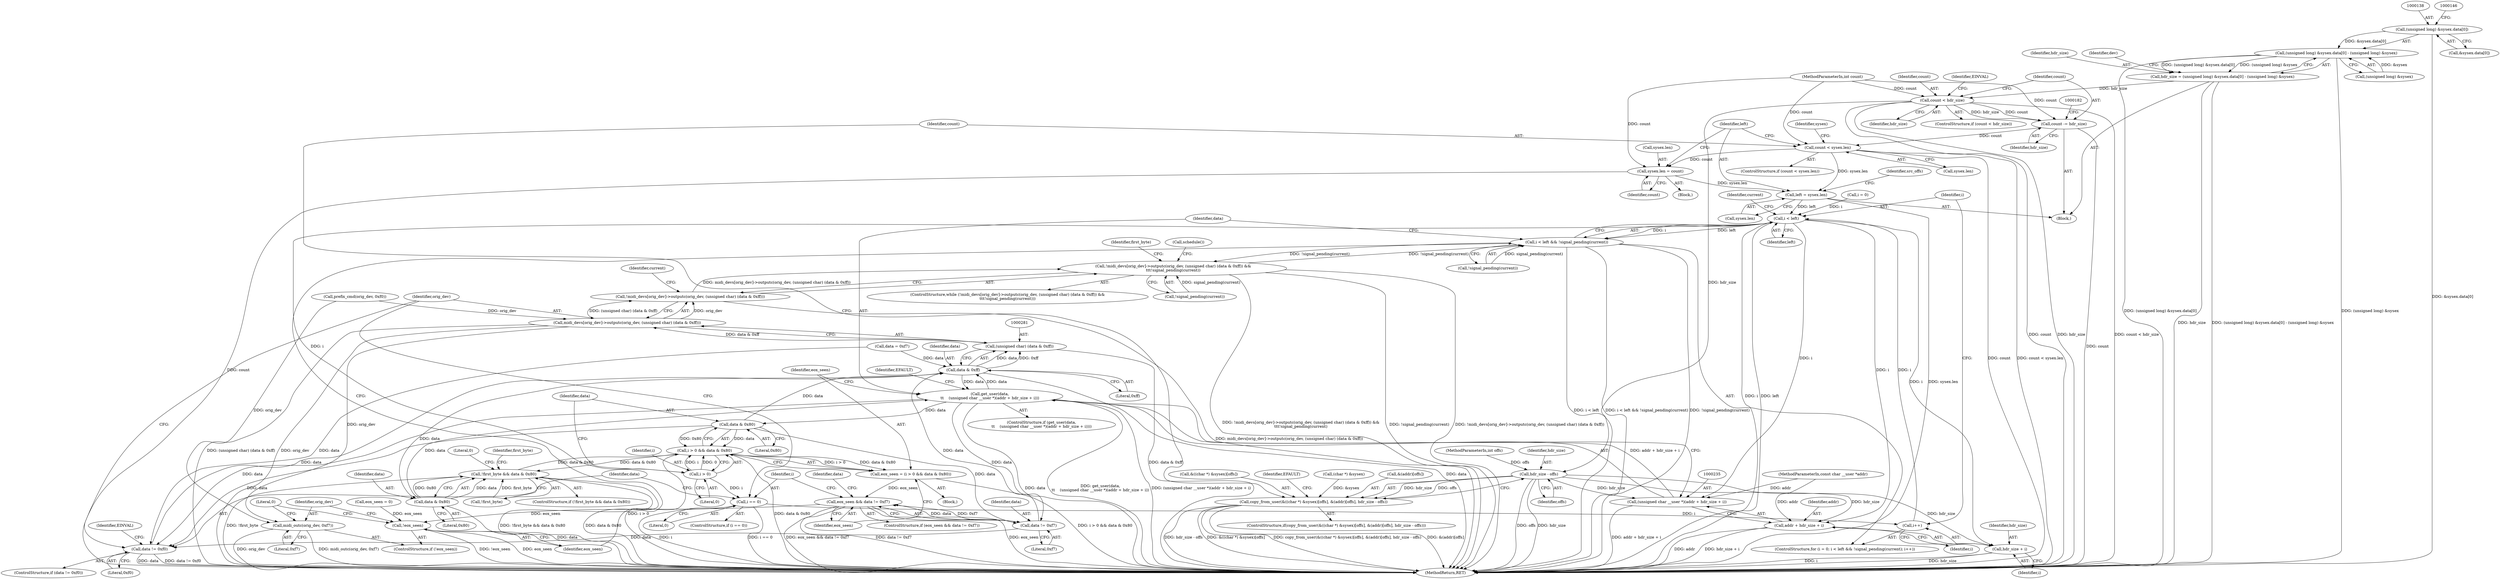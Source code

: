 digraph "1_linux_b769f49463711205d57286e64cf535ed4daf59e9@array" {
"1000137" [label="(Call,(unsigned long) &sysex.data[0])"];
"1000136" [label="(Call,(unsigned long) &sysex.data[0] - (unsigned long) &sysex)"];
"1000134" [label="(Call,hdr_size = (unsigned long) &sysex.data[0] - (unsigned long) &sysex)"];
"1000167" [label="(Call,count < hdr_size)"];
"1000174" [label="(Call,count -= hdr_size)"];
"1000197" [label="(Call,count < sysex.len)"];
"1000203" [label="(Call,sysex.len = count)"];
"1000208" [label="(Call,left = sysex.len)"];
"1000221" [label="(Call,i < left)"];
"1000220" [label="(Call,i < left && !signal_pending(current))"];
"1000276" [label="(Call,!midi_devs[orig_dev]->outputc(orig_dev, (unsigned char) (data & 0xff)) &&\n\t\t\t!signal_pending(current))"];
"1000234" [label="(Call,(unsigned char __user *)(addr + hdr_size + i))"];
"1000232" [label="(Call,get_user(data,\n\t\t    (unsigned char __user *)(addr + hdr_size + i)))"];
"1000250" [label="(Call,data & 0x80)"];
"1000246" [label="(Call,i > 0 && data & 0x80)"];
"1000244" [label="(Call,eox_seen = (i > 0 && data & 0x80))"];
"1000254" [label="(Call,eox_seen && data != 0xf7)"];
"1000302" [label="(Call,!eox_seen)"];
"1000290" [label="(Call,!first_byte && data & 0x80)"];
"1000256" [label="(Call,data != 0xf7)"];
"1000268" [label="(Call,data != 0xf0)"];
"1000282" [label="(Call,data & 0xff)"];
"1000280" [label="(Call,(unsigned char) (data & 0xff))"];
"1000278" [label="(Call,midi_devs[orig_dev]->outputc(orig_dev, (unsigned char) (data & 0xff)))"];
"1000277" [label="(Call,!midi_devs[orig_dev]->outputc(orig_dev, (unsigned char) (data & 0xff)))"];
"1000304" [label="(Call,midi_outc(orig_dev, 0xf7))"];
"1000293" [label="(Call,data & 0x80)"];
"1000236" [label="(Call,addr + hdr_size + i)"];
"1000238" [label="(Call,hdr_size + i)"];
"1000247" [label="(Call,i > 0)"];
"1000263" [label="(Call,i == 0)"];
"1000227" [label="(Call,i++)"];
"1000190" [label="(Call,hdr_size - offs)"];
"1000178" [label="(Call,copy_from_user(&((char *) &sysex)[offs], &(addr)[offs], hdr_size - offs))"];
"1000246" [label="(Call,i > 0 && data & 0x80)"];
"1000175" [label="(Identifier,count)"];
"1000244" [label="(Call,eox_seen = (i > 0 && data & 0x80))"];
"1000249" [label="(Literal,0)"];
"1000228" [label="(Identifier,i)"];
"1000195" [label="(Identifier,EFAULT)"];
"1000282" [label="(Call,data & 0xff)"];
"1000153" [label="(Call,prefix_cmd(orig_dev, 0xf0))"];
"1000251" [label="(Identifier,data)"];
"1000267" [label="(ControlStructure,if (data != 0xf0))"];
"1000177" [label="(ControlStructure,if(copy_from_user(&((char *) &sysex)[offs], &(addr)[offs], hdr_size - offs)))"];
"1000258" [label="(Literal,0xf7)"];
"1000150" [label="(Identifier,dev)"];
"1000216" [label="(ControlStructure,for (i = 0; i < left && !signal_pending(current); i++))"];
"1000257" [label="(Identifier,data)"];
"1000239" [label="(Identifier,hdr_size)"];
"1000192" [label="(Identifier,offs)"];
"1000169" [label="(Identifier,hdr_size)"];
"1000112" [label="(Block,)"];
"1000280" [label="(Call,(unsigned char) (data & 0xff))"];
"1000198" [label="(Identifier,count)"];
"1000297" [label="(Literal,0)"];
"1000145" [label="(Call,(unsigned long) &sysex)"];
"1000276" [label="(Call,!midi_devs[orig_dev]->outputc(orig_dev, (unsigned char) (data & 0xff)) &&\n\t\t\t!signal_pending(current))"];
"1000236" [label="(Call,addr + hdr_size + i)"];
"1000217" [label="(Call,i = 0)"];
"1000277" [label="(Call,!midi_devs[orig_dev]->outputc(orig_dev, (unsigned char) (data & 0xff)))"];
"1000166" [label="(ControlStructure,if (count < hdr_size))"];
"1000181" [label="(Call,(char *) &sysex)"];
"1000302" [label="(Call,!eox_seen)"];
"1000210" [label="(Call,sysex.len)"];
"1000226" [label="(Identifier,current)"];
"1000259" [label="(Call,data = 0xf7)"];
"1000108" [label="(MethodParameterIn,const char __user *addr)"];
"1000265" [label="(Literal,0)"];
"1000203" [label="(Call,sysex.len = count)"];
"1000135" [label="(Identifier,hdr_size)"];
"1000176" [label="(Identifier,hdr_size)"];
"1000284" [label="(Literal,0xff)"];
"1000233" [label="(Identifier,data)"];
"1000232" [label="(Call,get_user(data,\n\t\t    (unsigned char __user *)(addr + hdr_size + i)))"];
"1000209" [label="(Identifier,left)"];
"1000275" [label="(ControlStructure,while (!midi_devs[orig_dev]->outputc(orig_dev, (unsigned char) (data & 0xff)) &&\n\t\t\t!signal_pending(current)))"];
"1000240" [label="(Identifier,i)"];
"1000222" [label="(Identifier,i)"];
"1000260" [label="(Identifier,data)"];
"1000229" [label="(Block,)"];
"1000252" [label="(Literal,0x80)"];
"1000274" [label="(Identifier,EINVAL)"];
"1000134" [label="(Call,hdr_size = (unsigned long) &sysex.data[0] - (unsigned long) &sysex)"];
"1000220" [label="(Call,i < left && !signal_pending(current))"];
"1000305" [label="(Identifier,orig_dev)"];
"1000207" [label="(Identifier,count)"];
"1000238" [label="(Call,hdr_size + i)"];
"1000126" [label="(Call,eox_seen = 0)"];
"1000199" [label="(Call,sysex.len)"];
"1000303" [label="(Identifier,eox_seen)"];
"1000263" [label="(Call,i == 0)"];
"1000214" [label="(Identifier,src_offs)"];
"1000137" [label="(Call,(unsigned long) &sysex.data[0])"];
"1000204" [label="(Call,sysex.len)"];
"1000285" [label="(Call,!signal_pending(current))"];
"1000234" [label="(Call,(unsigned char __user *)(addr + hdr_size + i))"];
"1000269" [label="(Identifier,data)"];
"1000295" [label="(Literal,0x80)"];
"1000191" [label="(Identifier,hdr_size)"];
"1000255" [label="(Identifier,eox_seen)"];
"1000256" [label="(Call,data != 0xf7)"];
"1000279" [label="(Identifier,orig_dev)"];
"1000250" [label="(Call,data & 0x80)"];
"1000262" [label="(ControlStructure,if (i == 0))"];
"1000283" [label="(Identifier,data)"];
"1000268" [label="(Call,data != 0xf0)"];
"1000237" [label="(Identifier,addr)"];
"1000110" [label="(MethodParameterIn,int count)"];
"1000173" [label="(Identifier,EINVAL)"];
"1000253" [label="(ControlStructure,if (eox_seen && data != 0xf7))"];
"1000270" [label="(Literal,0xf0)"];
"1000223" [label="(Identifier,left)"];
"1000308" [label="(Literal,0)"];
"1000254" [label="(Call,eox_seen && data != 0xf7)"];
"1000309" [label="(MethodReturn,RET)"];
"1000202" [label="(Block,)"];
"1000197" [label="(Call,count < sysex.len)"];
"1000287" [label="(Identifier,current)"];
"1000196" [label="(ControlStructure,if (count < sysex.len))"];
"1000304" [label="(Call,midi_outc(orig_dev, 0xf7))"];
"1000231" [label="(ControlStructure,if (get_user(data,\n\t\t    (unsigned char __user *)(addr + hdr_size + i))))"];
"1000167" [label="(Call,count < hdr_size)"];
"1000248" [label="(Identifier,i)"];
"1000289" [label="(ControlStructure,if (!first_byte && data & 0x80))"];
"1000243" [label="(Identifier,EFAULT)"];
"1000299" [label="(Identifier,first_byte)"];
"1000291" [label="(Call,!first_byte)"];
"1000109" [label="(MethodParameterIn,int offs)"];
"1000190" [label="(Call,hdr_size - offs)"];
"1000294" [label="(Identifier,data)"];
"1000168" [label="(Identifier,count)"];
"1000227" [label="(Call,i++)"];
"1000186" [label="(Call,&(addr)[offs])"];
"1000136" [label="(Call,(unsigned long) &sysex.data[0] - (unsigned long) &sysex)"];
"1000301" [label="(ControlStructure,if (!eox_seen))"];
"1000174" [label="(Call,count -= hdr_size)"];
"1000290" [label="(Call,!first_byte && data & 0x80)"];
"1000221" [label="(Call,i < left)"];
"1000292" [label="(Identifier,first_byte)"];
"1000178" [label="(Call,copy_from_user(&((char *) &sysex)[offs], &(addr)[offs], hdr_size - offs))"];
"1000306" [label="(Literal,0xf7)"];
"1000139" [label="(Call,&sysex.data[0])"];
"1000247" [label="(Call,i > 0)"];
"1000224" [label="(Call,!signal_pending(current))"];
"1000288" [label="(Call,schedule())"];
"1000264" [label="(Identifier,i)"];
"1000278" [label="(Call,midi_devs[orig_dev]->outputc(orig_dev, (unsigned char) (data & 0xff)))"];
"1000245" [label="(Identifier,eox_seen)"];
"1000208" [label="(Call,left = sysex.len)"];
"1000179" [label="(Call,&((char *) &sysex)[offs])"];
"1000205" [label="(Identifier,sysex)"];
"1000293" [label="(Call,data & 0x80)"];
"1000137" -> "1000136"  [label="AST: "];
"1000137" -> "1000139"  [label="CFG: "];
"1000138" -> "1000137"  [label="AST: "];
"1000139" -> "1000137"  [label="AST: "];
"1000146" -> "1000137"  [label="CFG: "];
"1000137" -> "1000309"  [label="DDG: &sysex.data[0]"];
"1000137" -> "1000136"  [label="DDG: &sysex.data[0]"];
"1000136" -> "1000134"  [label="AST: "];
"1000136" -> "1000145"  [label="CFG: "];
"1000145" -> "1000136"  [label="AST: "];
"1000134" -> "1000136"  [label="CFG: "];
"1000136" -> "1000309"  [label="DDG: (unsigned long) &sysex"];
"1000136" -> "1000309"  [label="DDG: (unsigned long) &sysex.data[0]"];
"1000136" -> "1000134"  [label="DDG: (unsigned long) &sysex.data[0]"];
"1000136" -> "1000134"  [label="DDG: (unsigned long) &sysex"];
"1000145" -> "1000136"  [label="DDG: &sysex"];
"1000134" -> "1000112"  [label="AST: "];
"1000135" -> "1000134"  [label="AST: "];
"1000150" -> "1000134"  [label="CFG: "];
"1000134" -> "1000309"  [label="DDG: hdr_size"];
"1000134" -> "1000309"  [label="DDG: (unsigned long) &sysex.data[0] - (unsigned long) &sysex"];
"1000134" -> "1000167"  [label="DDG: hdr_size"];
"1000167" -> "1000166"  [label="AST: "];
"1000167" -> "1000169"  [label="CFG: "];
"1000168" -> "1000167"  [label="AST: "];
"1000169" -> "1000167"  [label="AST: "];
"1000173" -> "1000167"  [label="CFG: "];
"1000175" -> "1000167"  [label="CFG: "];
"1000167" -> "1000309"  [label="DDG: count"];
"1000167" -> "1000309"  [label="DDG: hdr_size"];
"1000167" -> "1000309"  [label="DDG: count < hdr_size"];
"1000110" -> "1000167"  [label="DDG: count"];
"1000167" -> "1000174"  [label="DDG: hdr_size"];
"1000167" -> "1000174"  [label="DDG: count"];
"1000167" -> "1000190"  [label="DDG: hdr_size"];
"1000174" -> "1000112"  [label="AST: "];
"1000174" -> "1000176"  [label="CFG: "];
"1000175" -> "1000174"  [label="AST: "];
"1000176" -> "1000174"  [label="AST: "];
"1000182" -> "1000174"  [label="CFG: "];
"1000174" -> "1000309"  [label="DDG: count"];
"1000110" -> "1000174"  [label="DDG: count"];
"1000174" -> "1000197"  [label="DDG: count"];
"1000197" -> "1000196"  [label="AST: "];
"1000197" -> "1000199"  [label="CFG: "];
"1000198" -> "1000197"  [label="AST: "];
"1000199" -> "1000197"  [label="AST: "];
"1000205" -> "1000197"  [label="CFG: "];
"1000209" -> "1000197"  [label="CFG: "];
"1000197" -> "1000309"  [label="DDG: count < sysex.len"];
"1000197" -> "1000309"  [label="DDG: count"];
"1000110" -> "1000197"  [label="DDG: count"];
"1000197" -> "1000203"  [label="DDG: count"];
"1000197" -> "1000208"  [label="DDG: sysex.len"];
"1000203" -> "1000202"  [label="AST: "];
"1000203" -> "1000207"  [label="CFG: "];
"1000204" -> "1000203"  [label="AST: "];
"1000207" -> "1000203"  [label="AST: "];
"1000209" -> "1000203"  [label="CFG: "];
"1000203" -> "1000309"  [label="DDG: count"];
"1000110" -> "1000203"  [label="DDG: count"];
"1000203" -> "1000208"  [label="DDG: sysex.len"];
"1000208" -> "1000112"  [label="AST: "];
"1000208" -> "1000210"  [label="CFG: "];
"1000209" -> "1000208"  [label="AST: "];
"1000210" -> "1000208"  [label="AST: "];
"1000214" -> "1000208"  [label="CFG: "];
"1000208" -> "1000309"  [label="DDG: sysex.len"];
"1000208" -> "1000221"  [label="DDG: left"];
"1000221" -> "1000220"  [label="AST: "];
"1000221" -> "1000223"  [label="CFG: "];
"1000222" -> "1000221"  [label="AST: "];
"1000223" -> "1000221"  [label="AST: "];
"1000226" -> "1000221"  [label="CFG: "];
"1000220" -> "1000221"  [label="CFG: "];
"1000221" -> "1000309"  [label="DDG: left"];
"1000221" -> "1000309"  [label="DDG: i"];
"1000221" -> "1000220"  [label="DDG: i"];
"1000221" -> "1000220"  [label="DDG: left"];
"1000227" -> "1000221"  [label="DDG: i"];
"1000217" -> "1000221"  [label="DDG: i"];
"1000221" -> "1000234"  [label="DDG: i"];
"1000221" -> "1000236"  [label="DDG: i"];
"1000221" -> "1000238"  [label="DDG: i"];
"1000221" -> "1000247"  [label="DDG: i"];
"1000220" -> "1000216"  [label="AST: "];
"1000220" -> "1000224"  [label="CFG: "];
"1000224" -> "1000220"  [label="AST: "];
"1000233" -> "1000220"  [label="CFG: "];
"1000303" -> "1000220"  [label="CFG: "];
"1000220" -> "1000309"  [label="DDG: i < left"];
"1000220" -> "1000309"  [label="DDG: i < left && !signal_pending(current)"];
"1000220" -> "1000309"  [label="DDG: !signal_pending(current)"];
"1000224" -> "1000220"  [label="DDG: signal_pending(current)"];
"1000276" -> "1000220"  [label="DDG: !signal_pending(current)"];
"1000220" -> "1000276"  [label="DDG: !signal_pending(current)"];
"1000276" -> "1000275"  [label="AST: "];
"1000276" -> "1000277"  [label="CFG: "];
"1000276" -> "1000285"  [label="CFG: "];
"1000277" -> "1000276"  [label="AST: "];
"1000285" -> "1000276"  [label="AST: "];
"1000288" -> "1000276"  [label="CFG: "];
"1000292" -> "1000276"  [label="CFG: "];
"1000276" -> "1000309"  [label="DDG: !midi_devs[orig_dev]->outputc(orig_dev, (unsigned char) (data & 0xff)) &&\n\t\t\t!signal_pending(current)"];
"1000276" -> "1000309"  [label="DDG: !signal_pending(current)"];
"1000276" -> "1000309"  [label="DDG: !midi_devs[orig_dev]->outputc(orig_dev, (unsigned char) (data & 0xff))"];
"1000277" -> "1000276"  [label="DDG: midi_devs[orig_dev]->outputc(orig_dev, (unsigned char) (data & 0xff))"];
"1000285" -> "1000276"  [label="DDG: signal_pending(current)"];
"1000234" -> "1000232"  [label="AST: "];
"1000234" -> "1000236"  [label="CFG: "];
"1000235" -> "1000234"  [label="AST: "];
"1000236" -> "1000234"  [label="AST: "];
"1000232" -> "1000234"  [label="CFG: "];
"1000234" -> "1000309"  [label="DDG: addr + hdr_size + i"];
"1000234" -> "1000232"  [label="DDG: addr + hdr_size + i"];
"1000108" -> "1000234"  [label="DDG: addr"];
"1000190" -> "1000234"  [label="DDG: hdr_size"];
"1000232" -> "1000231"  [label="AST: "];
"1000233" -> "1000232"  [label="AST: "];
"1000243" -> "1000232"  [label="CFG: "];
"1000245" -> "1000232"  [label="CFG: "];
"1000232" -> "1000309"  [label="DDG: data"];
"1000232" -> "1000309"  [label="DDG: get_user(data,\n\t\t    (unsigned char __user *)(addr + hdr_size + i))"];
"1000232" -> "1000309"  [label="DDG: (unsigned char __user *)(addr + hdr_size + i)"];
"1000293" -> "1000232"  [label="DDG: data"];
"1000282" -> "1000232"  [label="DDG: data"];
"1000232" -> "1000250"  [label="DDG: data"];
"1000232" -> "1000256"  [label="DDG: data"];
"1000232" -> "1000268"  [label="DDG: data"];
"1000232" -> "1000282"  [label="DDG: data"];
"1000250" -> "1000246"  [label="AST: "];
"1000250" -> "1000252"  [label="CFG: "];
"1000251" -> "1000250"  [label="AST: "];
"1000252" -> "1000250"  [label="AST: "];
"1000246" -> "1000250"  [label="CFG: "];
"1000250" -> "1000246"  [label="DDG: data"];
"1000250" -> "1000246"  [label="DDG: 0x80"];
"1000250" -> "1000256"  [label="DDG: data"];
"1000250" -> "1000268"  [label="DDG: data"];
"1000250" -> "1000282"  [label="DDG: data"];
"1000246" -> "1000244"  [label="AST: "];
"1000246" -> "1000247"  [label="CFG: "];
"1000247" -> "1000246"  [label="AST: "];
"1000244" -> "1000246"  [label="CFG: "];
"1000246" -> "1000309"  [label="DDG: data & 0x80"];
"1000246" -> "1000309"  [label="DDG: i > 0"];
"1000246" -> "1000244"  [label="DDG: i > 0"];
"1000246" -> "1000244"  [label="DDG: data & 0x80"];
"1000247" -> "1000246"  [label="DDG: i"];
"1000247" -> "1000246"  [label="DDG: 0"];
"1000290" -> "1000246"  [label="DDG: data & 0x80"];
"1000246" -> "1000290"  [label="DDG: data & 0x80"];
"1000244" -> "1000229"  [label="AST: "];
"1000245" -> "1000244"  [label="AST: "];
"1000255" -> "1000244"  [label="CFG: "];
"1000244" -> "1000309"  [label="DDG: i > 0 && data & 0x80"];
"1000244" -> "1000254"  [label="DDG: eox_seen"];
"1000254" -> "1000253"  [label="AST: "];
"1000254" -> "1000255"  [label="CFG: "];
"1000254" -> "1000256"  [label="CFG: "];
"1000255" -> "1000254"  [label="AST: "];
"1000256" -> "1000254"  [label="AST: "];
"1000260" -> "1000254"  [label="CFG: "];
"1000264" -> "1000254"  [label="CFG: "];
"1000254" -> "1000309"  [label="DDG: data != 0xf7"];
"1000254" -> "1000309"  [label="DDG: eox_seen"];
"1000254" -> "1000309"  [label="DDG: eox_seen && data != 0xf7"];
"1000256" -> "1000254"  [label="DDG: data"];
"1000256" -> "1000254"  [label="DDG: 0xf7"];
"1000254" -> "1000302"  [label="DDG: eox_seen"];
"1000302" -> "1000301"  [label="AST: "];
"1000302" -> "1000303"  [label="CFG: "];
"1000303" -> "1000302"  [label="AST: "];
"1000305" -> "1000302"  [label="CFG: "];
"1000308" -> "1000302"  [label="CFG: "];
"1000302" -> "1000309"  [label="DDG: eox_seen"];
"1000302" -> "1000309"  [label="DDG: !eox_seen"];
"1000126" -> "1000302"  [label="DDG: eox_seen"];
"1000290" -> "1000289"  [label="AST: "];
"1000290" -> "1000291"  [label="CFG: "];
"1000290" -> "1000293"  [label="CFG: "];
"1000291" -> "1000290"  [label="AST: "];
"1000293" -> "1000290"  [label="AST: "];
"1000297" -> "1000290"  [label="CFG: "];
"1000299" -> "1000290"  [label="CFG: "];
"1000290" -> "1000309"  [label="DDG: !first_byte"];
"1000290" -> "1000309"  [label="DDG: !first_byte && data & 0x80"];
"1000290" -> "1000309"  [label="DDG: data & 0x80"];
"1000291" -> "1000290"  [label="DDG: first_byte"];
"1000293" -> "1000290"  [label="DDG: data"];
"1000293" -> "1000290"  [label="DDG: 0x80"];
"1000256" -> "1000258"  [label="CFG: "];
"1000257" -> "1000256"  [label="AST: "];
"1000258" -> "1000256"  [label="AST: "];
"1000256" -> "1000268"  [label="DDG: data"];
"1000256" -> "1000282"  [label="DDG: data"];
"1000268" -> "1000267"  [label="AST: "];
"1000268" -> "1000270"  [label="CFG: "];
"1000269" -> "1000268"  [label="AST: "];
"1000270" -> "1000268"  [label="AST: "];
"1000274" -> "1000268"  [label="CFG: "];
"1000279" -> "1000268"  [label="CFG: "];
"1000268" -> "1000309"  [label="DDG: data"];
"1000268" -> "1000309"  [label="DDG: data != 0xf0"];
"1000259" -> "1000268"  [label="DDG: data"];
"1000268" -> "1000282"  [label="DDG: data"];
"1000282" -> "1000280"  [label="AST: "];
"1000282" -> "1000284"  [label="CFG: "];
"1000283" -> "1000282"  [label="AST: "];
"1000284" -> "1000282"  [label="AST: "];
"1000280" -> "1000282"  [label="CFG: "];
"1000282" -> "1000309"  [label="DDG: data"];
"1000282" -> "1000280"  [label="DDG: data"];
"1000282" -> "1000280"  [label="DDG: 0xff"];
"1000259" -> "1000282"  [label="DDG: data"];
"1000282" -> "1000293"  [label="DDG: data"];
"1000280" -> "1000278"  [label="AST: "];
"1000281" -> "1000280"  [label="AST: "];
"1000278" -> "1000280"  [label="CFG: "];
"1000280" -> "1000309"  [label="DDG: data & 0xff"];
"1000280" -> "1000278"  [label="DDG: data & 0xff"];
"1000278" -> "1000277"  [label="AST: "];
"1000279" -> "1000278"  [label="AST: "];
"1000277" -> "1000278"  [label="CFG: "];
"1000278" -> "1000309"  [label="DDG: (unsigned char) (data & 0xff)"];
"1000278" -> "1000309"  [label="DDG: orig_dev"];
"1000278" -> "1000277"  [label="DDG: orig_dev"];
"1000278" -> "1000277"  [label="DDG: (unsigned char) (data & 0xff)"];
"1000153" -> "1000278"  [label="DDG: orig_dev"];
"1000278" -> "1000304"  [label="DDG: orig_dev"];
"1000287" -> "1000277"  [label="CFG: "];
"1000277" -> "1000309"  [label="DDG: midi_devs[orig_dev]->outputc(orig_dev, (unsigned char) (data & 0xff))"];
"1000304" -> "1000301"  [label="AST: "];
"1000304" -> "1000306"  [label="CFG: "];
"1000305" -> "1000304"  [label="AST: "];
"1000306" -> "1000304"  [label="AST: "];
"1000308" -> "1000304"  [label="CFG: "];
"1000304" -> "1000309"  [label="DDG: midi_outc(orig_dev, 0xf7)"];
"1000304" -> "1000309"  [label="DDG: orig_dev"];
"1000153" -> "1000304"  [label="DDG: orig_dev"];
"1000293" -> "1000295"  [label="CFG: "];
"1000294" -> "1000293"  [label="AST: "];
"1000295" -> "1000293"  [label="AST: "];
"1000293" -> "1000309"  [label="DDG: data"];
"1000236" -> "1000238"  [label="CFG: "];
"1000237" -> "1000236"  [label="AST: "];
"1000238" -> "1000236"  [label="AST: "];
"1000236" -> "1000309"  [label="DDG: addr"];
"1000236" -> "1000309"  [label="DDG: hdr_size + i"];
"1000108" -> "1000236"  [label="DDG: addr"];
"1000190" -> "1000236"  [label="DDG: hdr_size"];
"1000238" -> "1000240"  [label="CFG: "];
"1000239" -> "1000238"  [label="AST: "];
"1000240" -> "1000238"  [label="AST: "];
"1000238" -> "1000309"  [label="DDG: hdr_size"];
"1000238" -> "1000309"  [label="DDG: i"];
"1000190" -> "1000238"  [label="DDG: hdr_size"];
"1000247" -> "1000249"  [label="CFG: "];
"1000248" -> "1000247"  [label="AST: "];
"1000249" -> "1000247"  [label="AST: "];
"1000251" -> "1000247"  [label="CFG: "];
"1000247" -> "1000263"  [label="DDG: i"];
"1000263" -> "1000262"  [label="AST: "];
"1000263" -> "1000265"  [label="CFG: "];
"1000264" -> "1000263"  [label="AST: "];
"1000265" -> "1000263"  [label="AST: "];
"1000269" -> "1000263"  [label="CFG: "];
"1000279" -> "1000263"  [label="CFG: "];
"1000263" -> "1000309"  [label="DDG: i == 0"];
"1000263" -> "1000309"  [label="DDG: i"];
"1000263" -> "1000227"  [label="DDG: i"];
"1000227" -> "1000216"  [label="AST: "];
"1000227" -> "1000228"  [label="CFG: "];
"1000228" -> "1000227"  [label="AST: "];
"1000222" -> "1000227"  [label="CFG: "];
"1000190" -> "1000178"  [label="AST: "];
"1000190" -> "1000192"  [label="CFG: "];
"1000191" -> "1000190"  [label="AST: "];
"1000192" -> "1000190"  [label="AST: "];
"1000178" -> "1000190"  [label="CFG: "];
"1000190" -> "1000309"  [label="DDG: hdr_size"];
"1000190" -> "1000309"  [label="DDG: offs"];
"1000190" -> "1000178"  [label="DDG: hdr_size"];
"1000190" -> "1000178"  [label="DDG: offs"];
"1000109" -> "1000190"  [label="DDG: offs"];
"1000178" -> "1000177"  [label="AST: "];
"1000179" -> "1000178"  [label="AST: "];
"1000186" -> "1000178"  [label="AST: "];
"1000195" -> "1000178"  [label="CFG: "];
"1000198" -> "1000178"  [label="CFG: "];
"1000178" -> "1000309"  [label="DDG: copy_from_user(&((char *) &sysex)[offs], &(addr)[offs], hdr_size - offs)"];
"1000178" -> "1000309"  [label="DDG: &(addr)[offs]"];
"1000178" -> "1000309"  [label="DDG: hdr_size - offs"];
"1000178" -> "1000309"  [label="DDG: &((char *) &sysex)[offs]"];
"1000181" -> "1000178"  [label="DDG: &sysex"];
}
